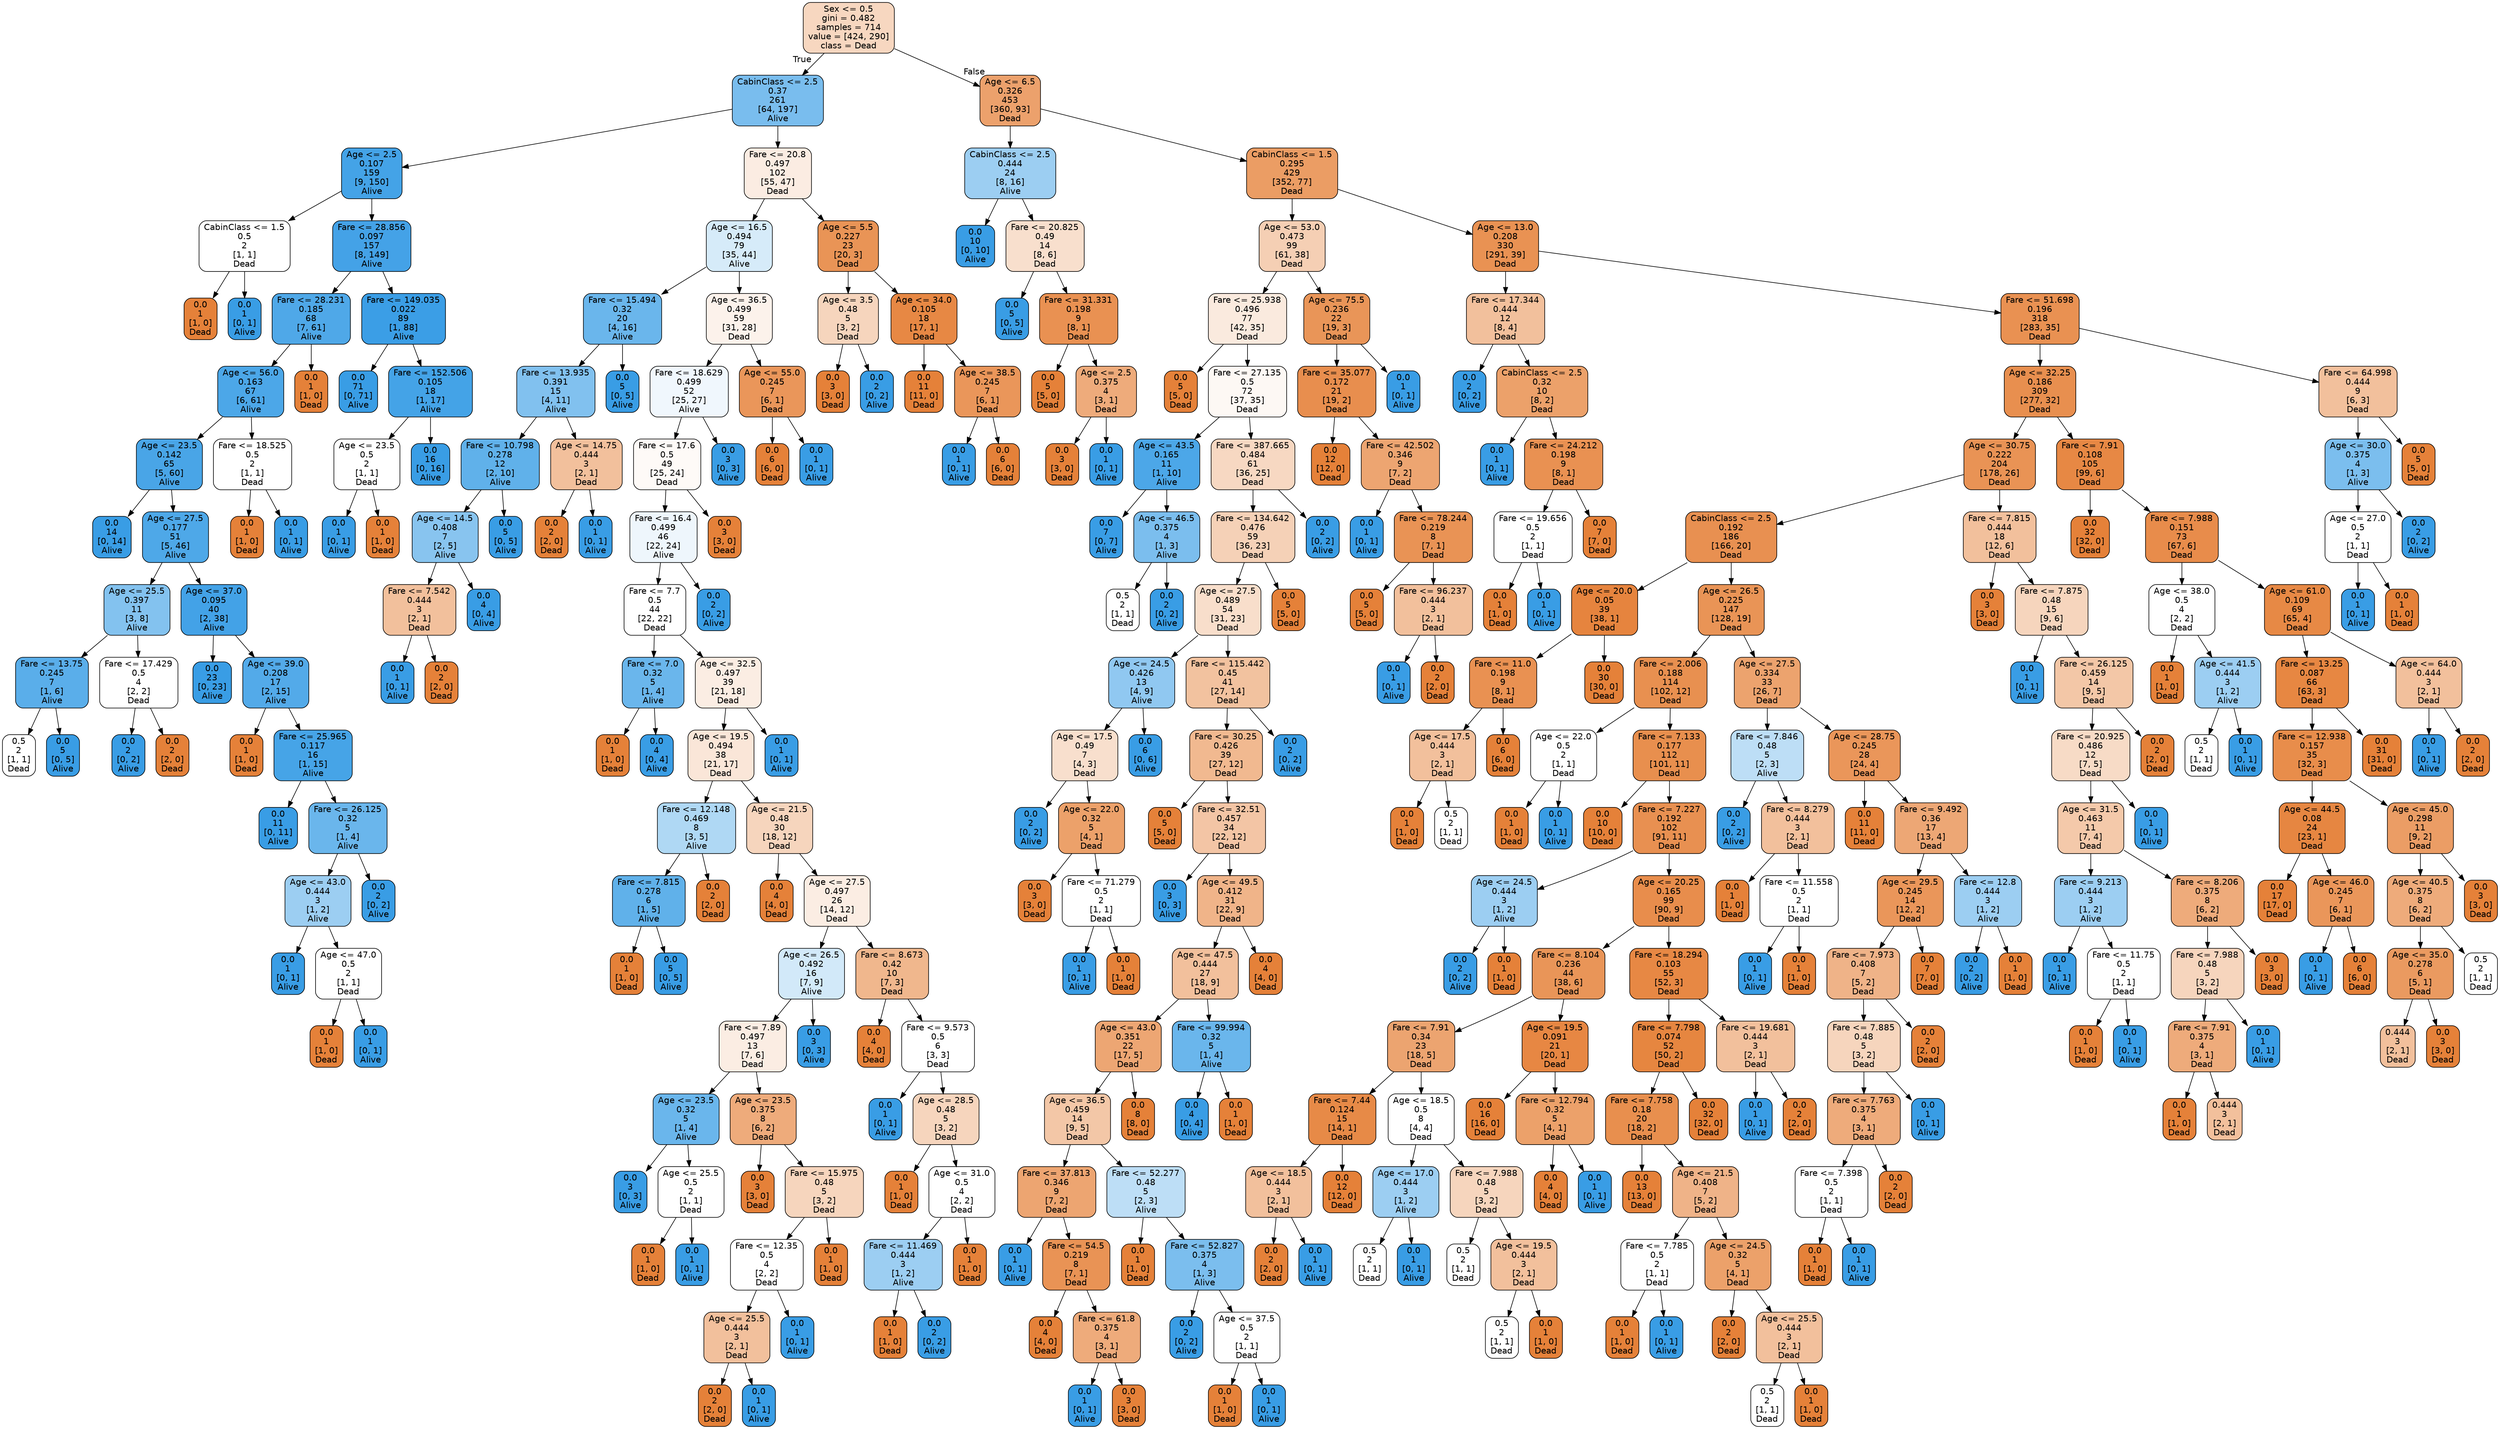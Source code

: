 digraph Tree {
node [shape=box, style="filled, rounded", color="black", fontname=helvetica] ;
edge [fontname=helvetica] ;
0 [label="Sex <= 0.5\ngini = 0.482\nsamples = 714\nvalue = [424, 290]\nclass = Dead", fillcolor="#e5813951"] ;
1 [label="CabinClass <= 2.5\n0.37\n261\n[64, 197]\nAlive", fillcolor="#399de5ac"] ;
0 -> 1 [labeldistance=2.5, labelangle=45, headlabel="True"] ;
2 [label="Age <= 2.5\n0.107\n159\n[9, 150]\nAlive", fillcolor="#399de5f0"] ;
1 -> 2 ;
3 [label="CabinClass <= 1.5\n0.5\n2\n[1, 1]\nDead", fillcolor="#e5813900"] ;
2 -> 3 ;
4 [label="0.0\n1\n[1, 0]\nDead", fillcolor="#e58139ff"] ;
3 -> 4 ;
5 [label="0.0\n1\n[0, 1]\nAlive", fillcolor="#399de5ff"] ;
3 -> 5 ;
6 [label="Fare <= 28.856\n0.097\n157\n[8, 149]\nAlive", fillcolor="#399de5f1"] ;
2 -> 6 ;
7 [label="Fare <= 28.231\n0.185\n68\n[7, 61]\nAlive", fillcolor="#399de5e2"] ;
6 -> 7 ;
8 [label="Age <= 56.0\n0.163\n67\n[6, 61]\nAlive", fillcolor="#399de5e6"] ;
7 -> 8 ;
9 [label="Age <= 23.5\n0.142\n65\n[5, 60]\nAlive", fillcolor="#399de5ea"] ;
8 -> 9 ;
10 [label="0.0\n14\n[0, 14]\nAlive", fillcolor="#399de5ff"] ;
9 -> 10 ;
11 [label="Age <= 27.5\n0.177\n51\n[5, 46]\nAlive", fillcolor="#399de5e3"] ;
9 -> 11 ;
12 [label="Age <= 25.5\n0.397\n11\n[3, 8]\nAlive", fillcolor="#399de59f"] ;
11 -> 12 ;
13 [label="Fare <= 13.75\n0.245\n7\n[1, 6]\nAlive", fillcolor="#399de5d4"] ;
12 -> 13 ;
14 [label="0.5\n2\n[1, 1]\nDead", fillcolor="#e5813900"] ;
13 -> 14 ;
15 [label="0.0\n5\n[0, 5]\nAlive", fillcolor="#399de5ff"] ;
13 -> 15 ;
16 [label="Fare <= 17.429\n0.5\n4\n[2, 2]\nDead", fillcolor="#e5813900"] ;
12 -> 16 ;
17 [label="0.0\n2\n[0, 2]\nAlive", fillcolor="#399de5ff"] ;
16 -> 17 ;
18 [label="0.0\n2\n[2, 0]\nDead", fillcolor="#e58139ff"] ;
16 -> 18 ;
19 [label="Age <= 37.0\n0.095\n40\n[2, 38]\nAlive", fillcolor="#399de5f2"] ;
11 -> 19 ;
20 [label="0.0\n23\n[0, 23]\nAlive", fillcolor="#399de5ff"] ;
19 -> 20 ;
21 [label="Age <= 39.0\n0.208\n17\n[2, 15]\nAlive", fillcolor="#399de5dd"] ;
19 -> 21 ;
22 [label="0.0\n1\n[1, 0]\nDead", fillcolor="#e58139ff"] ;
21 -> 22 ;
23 [label="Fare <= 25.965\n0.117\n16\n[1, 15]\nAlive", fillcolor="#399de5ee"] ;
21 -> 23 ;
24 [label="0.0\n11\n[0, 11]\nAlive", fillcolor="#399de5ff"] ;
23 -> 24 ;
25 [label="Fare <= 26.125\n0.32\n5\n[1, 4]\nAlive", fillcolor="#399de5bf"] ;
23 -> 25 ;
26 [label="Age <= 43.0\n0.444\n3\n[1, 2]\nAlive", fillcolor="#399de57f"] ;
25 -> 26 ;
27 [label="0.0\n1\n[0, 1]\nAlive", fillcolor="#399de5ff"] ;
26 -> 27 ;
28 [label="Age <= 47.0\n0.5\n2\n[1, 1]\nDead", fillcolor="#e5813900"] ;
26 -> 28 ;
29 [label="0.0\n1\n[1, 0]\nDead", fillcolor="#e58139ff"] ;
28 -> 29 ;
30 [label="0.0\n1\n[0, 1]\nAlive", fillcolor="#399de5ff"] ;
28 -> 30 ;
31 [label="0.0\n2\n[0, 2]\nAlive", fillcolor="#399de5ff"] ;
25 -> 31 ;
32 [label="Fare <= 18.525\n0.5\n2\n[1, 1]\nDead", fillcolor="#e5813900"] ;
8 -> 32 ;
33 [label="0.0\n1\n[1, 0]\nDead", fillcolor="#e58139ff"] ;
32 -> 33 ;
34 [label="0.0\n1\n[0, 1]\nAlive", fillcolor="#399de5ff"] ;
32 -> 34 ;
35 [label="0.0\n1\n[1, 0]\nDead", fillcolor="#e58139ff"] ;
7 -> 35 ;
36 [label="Fare <= 149.035\n0.022\n89\n[1, 88]\nAlive", fillcolor="#399de5fc"] ;
6 -> 36 ;
37 [label="0.0\n71\n[0, 71]\nAlive", fillcolor="#399de5ff"] ;
36 -> 37 ;
38 [label="Fare <= 152.506\n0.105\n18\n[1, 17]\nAlive", fillcolor="#399de5f0"] ;
36 -> 38 ;
39 [label="Age <= 23.5\n0.5\n2\n[1, 1]\nDead", fillcolor="#e5813900"] ;
38 -> 39 ;
40 [label="0.0\n1\n[0, 1]\nAlive", fillcolor="#399de5ff"] ;
39 -> 40 ;
41 [label="0.0\n1\n[1, 0]\nDead", fillcolor="#e58139ff"] ;
39 -> 41 ;
42 [label="0.0\n16\n[0, 16]\nAlive", fillcolor="#399de5ff"] ;
38 -> 42 ;
43 [label="Fare <= 20.8\n0.497\n102\n[55, 47]\nDead", fillcolor="#e5813925"] ;
1 -> 43 ;
44 [label="Age <= 16.5\n0.494\n79\n[35, 44]\nAlive", fillcolor="#399de534"] ;
43 -> 44 ;
45 [label="Fare <= 15.494\n0.32\n20\n[4, 16]\nAlive", fillcolor="#399de5bf"] ;
44 -> 45 ;
46 [label="Fare <= 13.935\n0.391\n15\n[4, 11]\nAlive", fillcolor="#399de5a2"] ;
45 -> 46 ;
47 [label="Fare <= 10.798\n0.278\n12\n[2, 10]\nAlive", fillcolor="#399de5cc"] ;
46 -> 47 ;
48 [label="Age <= 14.5\n0.408\n7\n[2, 5]\nAlive", fillcolor="#399de599"] ;
47 -> 48 ;
49 [label="Fare <= 7.542\n0.444\n3\n[2, 1]\nDead", fillcolor="#e581397f"] ;
48 -> 49 ;
50 [label="0.0\n1\n[0, 1]\nAlive", fillcolor="#399de5ff"] ;
49 -> 50 ;
51 [label="0.0\n2\n[2, 0]\nDead", fillcolor="#e58139ff"] ;
49 -> 51 ;
52 [label="0.0\n4\n[0, 4]\nAlive", fillcolor="#399de5ff"] ;
48 -> 52 ;
53 [label="0.0\n5\n[0, 5]\nAlive", fillcolor="#399de5ff"] ;
47 -> 53 ;
54 [label="Age <= 14.75\n0.444\n3\n[2, 1]\nDead", fillcolor="#e581397f"] ;
46 -> 54 ;
55 [label="0.0\n2\n[2, 0]\nDead", fillcolor="#e58139ff"] ;
54 -> 55 ;
56 [label="0.0\n1\n[0, 1]\nAlive", fillcolor="#399de5ff"] ;
54 -> 56 ;
57 [label="0.0\n5\n[0, 5]\nAlive", fillcolor="#399de5ff"] ;
45 -> 57 ;
58 [label="Age <= 36.5\n0.499\n59\n[31, 28]\nDead", fillcolor="#e5813919"] ;
44 -> 58 ;
59 [label="Fare <= 18.629\n0.499\n52\n[25, 27]\nAlive", fillcolor="#399de513"] ;
58 -> 59 ;
60 [label="Fare <= 17.6\n0.5\n49\n[25, 24]\nDead", fillcolor="#e581390a"] ;
59 -> 60 ;
61 [label="Fare <= 16.4\n0.499\n46\n[22, 24]\nAlive", fillcolor="#399de515"] ;
60 -> 61 ;
62 [label="Fare <= 7.7\n0.5\n44\n[22, 22]\nDead", fillcolor="#e5813900"] ;
61 -> 62 ;
63 [label="Fare <= 7.0\n0.32\n5\n[1, 4]\nAlive", fillcolor="#399de5bf"] ;
62 -> 63 ;
64 [label="0.0\n1\n[1, 0]\nDead", fillcolor="#e58139ff"] ;
63 -> 64 ;
65 [label="0.0\n4\n[0, 4]\nAlive", fillcolor="#399de5ff"] ;
63 -> 65 ;
66 [label="Age <= 32.5\n0.497\n39\n[21, 18]\nDead", fillcolor="#e5813924"] ;
62 -> 66 ;
67 [label="Age <= 19.5\n0.494\n38\n[21, 17]\nDead", fillcolor="#e5813931"] ;
66 -> 67 ;
68 [label="Fare <= 12.148\n0.469\n8\n[3, 5]\nAlive", fillcolor="#399de566"] ;
67 -> 68 ;
69 [label="Fare <= 7.815\n0.278\n6\n[1, 5]\nAlive", fillcolor="#399de5cc"] ;
68 -> 69 ;
70 [label="0.0\n1\n[1, 0]\nDead", fillcolor="#e58139ff"] ;
69 -> 70 ;
71 [label="0.0\n5\n[0, 5]\nAlive", fillcolor="#399de5ff"] ;
69 -> 71 ;
72 [label="0.0\n2\n[2, 0]\nDead", fillcolor="#e58139ff"] ;
68 -> 72 ;
73 [label="Age <= 21.5\n0.48\n30\n[18, 12]\nDead", fillcolor="#e5813955"] ;
67 -> 73 ;
74 [label="0.0\n4\n[4, 0]\nDead", fillcolor="#e58139ff"] ;
73 -> 74 ;
75 [label="Age <= 27.5\n0.497\n26\n[14, 12]\nDead", fillcolor="#e5813924"] ;
73 -> 75 ;
76 [label="Age <= 26.5\n0.492\n16\n[7, 9]\nAlive", fillcolor="#399de539"] ;
75 -> 76 ;
77 [label="Fare <= 7.89\n0.497\n13\n[7, 6]\nDead", fillcolor="#e5813924"] ;
76 -> 77 ;
78 [label="Age <= 23.5\n0.32\n5\n[1, 4]\nAlive", fillcolor="#399de5bf"] ;
77 -> 78 ;
79 [label="0.0\n3\n[0, 3]\nAlive", fillcolor="#399de5ff"] ;
78 -> 79 ;
80 [label="Age <= 25.5\n0.5\n2\n[1, 1]\nDead", fillcolor="#e5813900"] ;
78 -> 80 ;
81 [label="0.0\n1\n[1, 0]\nDead", fillcolor="#e58139ff"] ;
80 -> 81 ;
82 [label="0.0\n1\n[0, 1]\nAlive", fillcolor="#399de5ff"] ;
80 -> 82 ;
83 [label="Age <= 23.5\n0.375\n8\n[6, 2]\nDead", fillcolor="#e58139aa"] ;
77 -> 83 ;
84 [label="0.0\n3\n[3, 0]\nDead", fillcolor="#e58139ff"] ;
83 -> 84 ;
85 [label="Fare <= 15.975\n0.48\n5\n[3, 2]\nDead", fillcolor="#e5813955"] ;
83 -> 85 ;
86 [label="Fare <= 12.35\n0.5\n4\n[2, 2]\nDead", fillcolor="#e5813900"] ;
85 -> 86 ;
87 [label="Age <= 25.5\n0.444\n3\n[2, 1]\nDead", fillcolor="#e581397f"] ;
86 -> 87 ;
88 [label="0.0\n2\n[2, 0]\nDead", fillcolor="#e58139ff"] ;
87 -> 88 ;
89 [label="0.0\n1\n[0, 1]\nAlive", fillcolor="#399de5ff"] ;
87 -> 89 ;
90 [label="0.0\n1\n[0, 1]\nAlive", fillcolor="#399de5ff"] ;
86 -> 90 ;
91 [label="0.0\n1\n[1, 0]\nDead", fillcolor="#e58139ff"] ;
85 -> 91 ;
92 [label="0.0\n3\n[0, 3]\nAlive", fillcolor="#399de5ff"] ;
76 -> 92 ;
93 [label="Fare <= 8.673\n0.42\n10\n[7, 3]\nDead", fillcolor="#e5813992"] ;
75 -> 93 ;
94 [label="0.0\n4\n[4, 0]\nDead", fillcolor="#e58139ff"] ;
93 -> 94 ;
95 [label="Fare <= 9.573\n0.5\n6\n[3, 3]\nDead", fillcolor="#e5813900"] ;
93 -> 95 ;
96 [label="0.0\n1\n[0, 1]\nAlive", fillcolor="#399de5ff"] ;
95 -> 96 ;
97 [label="Age <= 28.5\n0.48\n5\n[3, 2]\nDead", fillcolor="#e5813955"] ;
95 -> 97 ;
98 [label="0.0\n1\n[1, 0]\nDead", fillcolor="#e58139ff"] ;
97 -> 98 ;
99 [label="Age <= 31.0\n0.5\n4\n[2, 2]\nDead", fillcolor="#e5813900"] ;
97 -> 99 ;
100 [label="Fare <= 11.469\n0.444\n3\n[1, 2]\nAlive", fillcolor="#399de57f"] ;
99 -> 100 ;
101 [label="0.0\n1\n[1, 0]\nDead", fillcolor="#e58139ff"] ;
100 -> 101 ;
102 [label="0.0\n2\n[0, 2]\nAlive", fillcolor="#399de5ff"] ;
100 -> 102 ;
103 [label="0.0\n1\n[1, 0]\nDead", fillcolor="#e58139ff"] ;
99 -> 103 ;
104 [label="0.0\n1\n[0, 1]\nAlive", fillcolor="#399de5ff"] ;
66 -> 104 ;
105 [label="0.0\n2\n[0, 2]\nAlive", fillcolor="#399de5ff"] ;
61 -> 105 ;
106 [label="0.0\n3\n[3, 0]\nDead", fillcolor="#e58139ff"] ;
60 -> 106 ;
107 [label="0.0\n3\n[0, 3]\nAlive", fillcolor="#399de5ff"] ;
59 -> 107 ;
108 [label="Age <= 55.0\n0.245\n7\n[6, 1]\nDead", fillcolor="#e58139d4"] ;
58 -> 108 ;
109 [label="0.0\n6\n[6, 0]\nDead", fillcolor="#e58139ff"] ;
108 -> 109 ;
110 [label="0.0\n1\n[0, 1]\nAlive", fillcolor="#399de5ff"] ;
108 -> 110 ;
111 [label="Age <= 5.5\n0.227\n23\n[20, 3]\nDead", fillcolor="#e58139d9"] ;
43 -> 111 ;
112 [label="Age <= 3.5\n0.48\n5\n[3, 2]\nDead", fillcolor="#e5813955"] ;
111 -> 112 ;
113 [label="0.0\n3\n[3, 0]\nDead", fillcolor="#e58139ff"] ;
112 -> 113 ;
114 [label="0.0\n2\n[0, 2]\nAlive", fillcolor="#399de5ff"] ;
112 -> 114 ;
115 [label="Age <= 34.0\n0.105\n18\n[17, 1]\nDead", fillcolor="#e58139f0"] ;
111 -> 115 ;
116 [label="0.0\n11\n[11, 0]\nDead", fillcolor="#e58139ff"] ;
115 -> 116 ;
117 [label="Age <= 38.5\n0.245\n7\n[6, 1]\nDead", fillcolor="#e58139d4"] ;
115 -> 117 ;
118 [label="0.0\n1\n[0, 1]\nAlive", fillcolor="#399de5ff"] ;
117 -> 118 ;
119 [label="0.0\n6\n[6, 0]\nDead", fillcolor="#e58139ff"] ;
117 -> 119 ;
120 [label="Age <= 6.5\n0.326\n453\n[360, 93]\nDead", fillcolor="#e58139bd"] ;
0 -> 120 [labeldistance=2.5, labelangle=-45, headlabel="False"] ;
121 [label="CabinClass <= 2.5\n0.444\n24\n[8, 16]\nAlive", fillcolor="#399de57f"] ;
120 -> 121 ;
122 [label="0.0\n10\n[0, 10]\nAlive", fillcolor="#399de5ff"] ;
121 -> 122 ;
123 [label="Fare <= 20.825\n0.49\n14\n[8, 6]\nDead", fillcolor="#e5813940"] ;
121 -> 123 ;
124 [label="0.0\n5\n[0, 5]\nAlive", fillcolor="#399de5ff"] ;
123 -> 124 ;
125 [label="Fare <= 31.331\n0.198\n9\n[8, 1]\nDead", fillcolor="#e58139df"] ;
123 -> 125 ;
126 [label="0.0\n5\n[5, 0]\nDead", fillcolor="#e58139ff"] ;
125 -> 126 ;
127 [label="Age <= 2.5\n0.375\n4\n[3, 1]\nDead", fillcolor="#e58139aa"] ;
125 -> 127 ;
128 [label="0.0\n3\n[3, 0]\nDead", fillcolor="#e58139ff"] ;
127 -> 128 ;
129 [label="0.0\n1\n[0, 1]\nAlive", fillcolor="#399de5ff"] ;
127 -> 129 ;
130 [label="CabinClass <= 1.5\n0.295\n429\n[352, 77]\nDead", fillcolor="#e58139c7"] ;
120 -> 130 ;
131 [label="Age <= 53.0\n0.473\n99\n[61, 38]\nDead", fillcolor="#e5813960"] ;
130 -> 131 ;
132 [label="Fare <= 25.938\n0.496\n77\n[42, 35]\nDead", fillcolor="#e581392a"] ;
131 -> 132 ;
133 [label="0.0\n5\n[5, 0]\nDead", fillcolor="#e58139ff"] ;
132 -> 133 ;
134 [label="Fare <= 27.135\n0.5\n72\n[37, 35]\nDead", fillcolor="#e581390e"] ;
132 -> 134 ;
135 [label="Age <= 43.5\n0.165\n11\n[1, 10]\nAlive", fillcolor="#399de5e6"] ;
134 -> 135 ;
136 [label="0.0\n7\n[0, 7]\nAlive", fillcolor="#399de5ff"] ;
135 -> 136 ;
137 [label="Age <= 46.5\n0.375\n4\n[1, 3]\nAlive", fillcolor="#399de5aa"] ;
135 -> 137 ;
138 [label="0.5\n2\n[1, 1]\nDead", fillcolor="#e5813900"] ;
137 -> 138 ;
139 [label="0.0\n2\n[0, 2]\nAlive", fillcolor="#399de5ff"] ;
137 -> 139 ;
140 [label="Fare <= 387.665\n0.484\n61\n[36, 25]\nDead", fillcolor="#e581394e"] ;
134 -> 140 ;
141 [label="Fare <= 134.642\n0.476\n59\n[36, 23]\nDead", fillcolor="#e581395c"] ;
140 -> 141 ;
142 [label="Age <= 27.5\n0.489\n54\n[31, 23]\nDead", fillcolor="#e5813942"] ;
141 -> 142 ;
143 [label="Age <= 24.5\n0.426\n13\n[4, 9]\nAlive", fillcolor="#399de58e"] ;
142 -> 143 ;
144 [label="Age <= 17.5\n0.49\n7\n[4, 3]\nDead", fillcolor="#e5813940"] ;
143 -> 144 ;
145 [label="0.0\n2\n[0, 2]\nAlive", fillcolor="#399de5ff"] ;
144 -> 145 ;
146 [label="Age <= 22.0\n0.32\n5\n[4, 1]\nDead", fillcolor="#e58139bf"] ;
144 -> 146 ;
147 [label="0.0\n3\n[3, 0]\nDead", fillcolor="#e58139ff"] ;
146 -> 147 ;
148 [label="Fare <= 71.279\n0.5\n2\n[1, 1]\nDead", fillcolor="#e5813900"] ;
146 -> 148 ;
149 [label="0.0\n1\n[0, 1]\nAlive", fillcolor="#399de5ff"] ;
148 -> 149 ;
150 [label="0.0\n1\n[1, 0]\nDead", fillcolor="#e58139ff"] ;
148 -> 150 ;
151 [label="0.0\n6\n[0, 6]\nAlive", fillcolor="#399de5ff"] ;
143 -> 151 ;
152 [label="Fare <= 115.442\n0.45\n41\n[27, 14]\nDead", fillcolor="#e581397b"] ;
142 -> 152 ;
153 [label="Fare <= 30.25\n0.426\n39\n[27, 12]\nDead", fillcolor="#e581398e"] ;
152 -> 153 ;
154 [label="0.0\n5\n[5, 0]\nDead", fillcolor="#e58139ff"] ;
153 -> 154 ;
155 [label="Fare <= 32.51\n0.457\n34\n[22, 12]\nDead", fillcolor="#e5813974"] ;
153 -> 155 ;
156 [label="0.0\n3\n[0, 3]\nAlive", fillcolor="#399de5ff"] ;
155 -> 156 ;
157 [label="Age <= 49.5\n0.412\n31\n[22, 9]\nDead", fillcolor="#e5813997"] ;
155 -> 157 ;
158 [label="Age <= 47.5\n0.444\n27\n[18, 9]\nDead", fillcolor="#e581397f"] ;
157 -> 158 ;
159 [label="Age <= 43.0\n0.351\n22\n[17, 5]\nDead", fillcolor="#e58139b4"] ;
158 -> 159 ;
160 [label="Age <= 36.5\n0.459\n14\n[9, 5]\nDead", fillcolor="#e5813971"] ;
159 -> 160 ;
161 [label="Fare <= 37.813\n0.346\n9\n[7, 2]\nDead", fillcolor="#e58139b6"] ;
160 -> 161 ;
162 [label="0.0\n1\n[0, 1]\nAlive", fillcolor="#399de5ff"] ;
161 -> 162 ;
163 [label="Fare <= 54.5\n0.219\n8\n[7, 1]\nDead", fillcolor="#e58139db"] ;
161 -> 163 ;
164 [label="0.0\n4\n[4, 0]\nDead", fillcolor="#e58139ff"] ;
163 -> 164 ;
165 [label="Fare <= 61.8\n0.375\n4\n[3, 1]\nDead", fillcolor="#e58139aa"] ;
163 -> 165 ;
166 [label="0.0\n1\n[0, 1]\nAlive", fillcolor="#399de5ff"] ;
165 -> 166 ;
167 [label="0.0\n3\n[3, 0]\nDead", fillcolor="#e58139ff"] ;
165 -> 167 ;
168 [label="Fare <= 52.277\n0.48\n5\n[2, 3]\nAlive", fillcolor="#399de555"] ;
160 -> 168 ;
169 [label="0.0\n1\n[1, 0]\nDead", fillcolor="#e58139ff"] ;
168 -> 169 ;
170 [label="Fare <= 52.827\n0.375\n4\n[1, 3]\nAlive", fillcolor="#399de5aa"] ;
168 -> 170 ;
171 [label="0.0\n2\n[0, 2]\nAlive", fillcolor="#399de5ff"] ;
170 -> 171 ;
172 [label="Age <= 37.5\n0.5\n2\n[1, 1]\nDead", fillcolor="#e5813900"] ;
170 -> 172 ;
173 [label="0.0\n1\n[1, 0]\nDead", fillcolor="#e58139ff"] ;
172 -> 173 ;
174 [label="0.0\n1\n[0, 1]\nAlive", fillcolor="#399de5ff"] ;
172 -> 174 ;
175 [label="0.0\n8\n[8, 0]\nDead", fillcolor="#e58139ff"] ;
159 -> 175 ;
176 [label="Fare <= 99.994\n0.32\n5\n[1, 4]\nAlive", fillcolor="#399de5bf"] ;
158 -> 176 ;
177 [label="0.0\n4\n[0, 4]\nAlive", fillcolor="#399de5ff"] ;
176 -> 177 ;
178 [label="0.0\n1\n[1, 0]\nDead", fillcolor="#e58139ff"] ;
176 -> 178 ;
179 [label="0.0\n4\n[4, 0]\nDead", fillcolor="#e58139ff"] ;
157 -> 179 ;
180 [label="0.0\n2\n[0, 2]\nAlive", fillcolor="#399de5ff"] ;
152 -> 180 ;
181 [label="0.0\n5\n[5, 0]\nDead", fillcolor="#e58139ff"] ;
141 -> 181 ;
182 [label="0.0\n2\n[0, 2]\nAlive", fillcolor="#399de5ff"] ;
140 -> 182 ;
183 [label="Age <= 75.5\n0.236\n22\n[19, 3]\nDead", fillcolor="#e58139d7"] ;
131 -> 183 ;
184 [label="Fare <= 35.077\n0.172\n21\n[19, 2]\nDead", fillcolor="#e58139e4"] ;
183 -> 184 ;
185 [label="0.0\n12\n[12, 0]\nDead", fillcolor="#e58139ff"] ;
184 -> 185 ;
186 [label="Fare <= 42.502\n0.346\n9\n[7, 2]\nDead", fillcolor="#e58139b6"] ;
184 -> 186 ;
187 [label="0.0\n1\n[0, 1]\nAlive", fillcolor="#399de5ff"] ;
186 -> 187 ;
188 [label="Fare <= 78.244\n0.219\n8\n[7, 1]\nDead", fillcolor="#e58139db"] ;
186 -> 188 ;
189 [label="0.0\n5\n[5, 0]\nDead", fillcolor="#e58139ff"] ;
188 -> 189 ;
190 [label="Fare <= 96.237\n0.444\n3\n[2, 1]\nDead", fillcolor="#e581397f"] ;
188 -> 190 ;
191 [label="0.0\n1\n[0, 1]\nAlive", fillcolor="#399de5ff"] ;
190 -> 191 ;
192 [label="0.0\n2\n[2, 0]\nDead", fillcolor="#e58139ff"] ;
190 -> 192 ;
193 [label="0.0\n1\n[0, 1]\nAlive", fillcolor="#399de5ff"] ;
183 -> 193 ;
194 [label="Age <= 13.0\n0.208\n330\n[291, 39]\nDead", fillcolor="#e58139dd"] ;
130 -> 194 ;
195 [label="Fare <= 17.344\n0.444\n12\n[8, 4]\nDead", fillcolor="#e581397f"] ;
194 -> 195 ;
196 [label="0.0\n2\n[0, 2]\nAlive", fillcolor="#399de5ff"] ;
195 -> 196 ;
197 [label="CabinClass <= 2.5\n0.32\n10\n[8, 2]\nDead", fillcolor="#e58139bf"] ;
195 -> 197 ;
198 [label="0.0\n1\n[0, 1]\nAlive", fillcolor="#399de5ff"] ;
197 -> 198 ;
199 [label="Fare <= 24.212\n0.198\n9\n[8, 1]\nDead", fillcolor="#e58139df"] ;
197 -> 199 ;
200 [label="Fare <= 19.656\n0.5\n2\n[1, 1]\nDead", fillcolor="#e5813900"] ;
199 -> 200 ;
201 [label="0.0\n1\n[1, 0]\nDead", fillcolor="#e58139ff"] ;
200 -> 201 ;
202 [label="0.0\n1\n[0, 1]\nAlive", fillcolor="#399de5ff"] ;
200 -> 202 ;
203 [label="0.0\n7\n[7, 0]\nDead", fillcolor="#e58139ff"] ;
199 -> 203 ;
204 [label="Fare <= 51.698\n0.196\n318\n[283, 35]\nDead", fillcolor="#e58139df"] ;
194 -> 204 ;
205 [label="Age <= 32.25\n0.186\n309\n[277, 32]\nDead", fillcolor="#e58139e2"] ;
204 -> 205 ;
206 [label="Age <= 30.75\n0.222\n204\n[178, 26]\nDead", fillcolor="#e58139da"] ;
205 -> 206 ;
207 [label="CabinClass <= 2.5\n0.192\n186\n[166, 20]\nDead", fillcolor="#e58139e0"] ;
206 -> 207 ;
208 [label="Age <= 20.0\n0.05\n39\n[38, 1]\nDead", fillcolor="#e58139f8"] ;
207 -> 208 ;
209 [label="Fare <= 11.0\n0.198\n9\n[8, 1]\nDead", fillcolor="#e58139df"] ;
208 -> 209 ;
210 [label="Age <= 17.5\n0.444\n3\n[2, 1]\nDead", fillcolor="#e581397f"] ;
209 -> 210 ;
211 [label="0.0\n1\n[1, 0]\nDead", fillcolor="#e58139ff"] ;
210 -> 211 ;
212 [label="0.5\n2\n[1, 1]\nDead", fillcolor="#e5813900"] ;
210 -> 212 ;
213 [label="0.0\n6\n[6, 0]\nDead", fillcolor="#e58139ff"] ;
209 -> 213 ;
214 [label="0.0\n30\n[30, 0]\nDead", fillcolor="#e58139ff"] ;
208 -> 214 ;
215 [label="Age <= 26.5\n0.225\n147\n[128, 19]\nDead", fillcolor="#e58139d9"] ;
207 -> 215 ;
216 [label="Fare <= 2.006\n0.188\n114\n[102, 12]\nDead", fillcolor="#e58139e1"] ;
215 -> 216 ;
217 [label="Age <= 22.0\n0.5\n2\n[1, 1]\nDead", fillcolor="#e5813900"] ;
216 -> 217 ;
218 [label="0.0\n1\n[1, 0]\nDead", fillcolor="#e58139ff"] ;
217 -> 218 ;
219 [label="0.0\n1\n[0, 1]\nAlive", fillcolor="#399de5ff"] ;
217 -> 219 ;
220 [label="Fare <= 7.133\n0.177\n112\n[101, 11]\nDead", fillcolor="#e58139e3"] ;
216 -> 220 ;
221 [label="0.0\n10\n[10, 0]\nDead", fillcolor="#e58139ff"] ;
220 -> 221 ;
222 [label="Fare <= 7.227\n0.192\n102\n[91, 11]\nDead", fillcolor="#e58139e0"] ;
220 -> 222 ;
223 [label="Age <= 24.5\n0.444\n3\n[1, 2]\nAlive", fillcolor="#399de57f"] ;
222 -> 223 ;
224 [label="0.0\n2\n[0, 2]\nAlive", fillcolor="#399de5ff"] ;
223 -> 224 ;
225 [label="0.0\n1\n[1, 0]\nDead", fillcolor="#e58139ff"] ;
223 -> 225 ;
226 [label="Age <= 20.25\n0.165\n99\n[90, 9]\nDead", fillcolor="#e58139e6"] ;
222 -> 226 ;
227 [label="Fare <= 8.104\n0.236\n44\n[38, 6]\nDead", fillcolor="#e58139d7"] ;
226 -> 227 ;
228 [label="Fare <= 7.91\n0.34\n23\n[18, 5]\nDead", fillcolor="#e58139b8"] ;
227 -> 228 ;
229 [label="Fare <= 7.44\n0.124\n15\n[14, 1]\nDead", fillcolor="#e58139ed"] ;
228 -> 229 ;
230 [label="Age <= 18.5\n0.444\n3\n[2, 1]\nDead", fillcolor="#e581397f"] ;
229 -> 230 ;
231 [label="0.0\n2\n[2, 0]\nDead", fillcolor="#e58139ff"] ;
230 -> 231 ;
232 [label="0.0\n1\n[0, 1]\nAlive", fillcolor="#399de5ff"] ;
230 -> 232 ;
233 [label="0.0\n12\n[12, 0]\nDead", fillcolor="#e58139ff"] ;
229 -> 233 ;
234 [label="Age <= 18.5\n0.5\n8\n[4, 4]\nDead", fillcolor="#e5813900"] ;
228 -> 234 ;
235 [label="Age <= 17.0\n0.444\n3\n[1, 2]\nAlive", fillcolor="#399de57f"] ;
234 -> 235 ;
236 [label="0.5\n2\n[1, 1]\nDead", fillcolor="#e5813900"] ;
235 -> 236 ;
237 [label="0.0\n1\n[0, 1]\nAlive", fillcolor="#399de5ff"] ;
235 -> 237 ;
238 [label="Fare <= 7.988\n0.48\n5\n[3, 2]\nDead", fillcolor="#e5813955"] ;
234 -> 238 ;
239 [label="0.5\n2\n[1, 1]\nDead", fillcolor="#e5813900"] ;
238 -> 239 ;
240 [label="Age <= 19.5\n0.444\n3\n[2, 1]\nDead", fillcolor="#e581397f"] ;
238 -> 240 ;
241 [label="0.5\n2\n[1, 1]\nDead", fillcolor="#e5813900"] ;
240 -> 241 ;
242 [label="0.0\n1\n[1, 0]\nDead", fillcolor="#e58139ff"] ;
240 -> 242 ;
243 [label="Age <= 19.5\n0.091\n21\n[20, 1]\nDead", fillcolor="#e58139f2"] ;
227 -> 243 ;
244 [label="0.0\n16\n[16, 0]\nDead", fillcolor="#e58139ff"] ;
243 -> 244 ;
245 [label="Fare <= 12.794\n0.32\n5\n[4, 1]\nDead", fillcolor="#e58139bf"] ;
243 -> 245 ;
246 [label="0.0\n4\n[4, 0]\nDead", fillcolor="#e58139ff"] ;
245 -> 246 ;
247 [label="0.0\n1\n[0, 1]\nAlive", fillcolor="#399de5ff"] ;
245 -> 247 ;
248 [label="Fare <= 18.294\n0.103\n55\n[52, 3]\nDead", fillcolor="#e58139f0"] ;
226 -> 248 ;
249 [label="Fare <= 7.798\n0.074\n52\n[50, 2]\nDead", fillcolor="#e58139f5"] ;
248 -> 249 ;
250 [label="Fare <= 7.758\n0.18\n20\n[18, 2]\nDead", fillcolor="#e58139e3"] ;
249 -> 250 ;
251 [label="0.0\n13\n[13, 0]\nDead", fillcolor="#e58139ff"] ;
250 -> 251 ;
252 [label="Age <= 21.5\n0.408\n7\n[5, 2]\nDead", fillcolor="#e5813999"] ;
250 -> 252 ;
253 [label="Fare <= 7.785\n0.5\n2\n[1, 1]\nDead", fillcolor="#e5813900"] ;
252 -> 253 ;
254 [label="0.0\n1\n[1, 0]\nDead", fillcolor="#e58139ff"] ;
253 -> 254 ;
255 [label="0.0\n1\n[0, 1]\nAlive", fillcolor="#399de5ff"] ;
253 -> 255 ;
256 [label="Age <= 24.5\n0.32\n5\n[4, 1]\nDead", fillcolor="#e58139bf"] ;
252 -> 256 ;
257 [label="0.0\n2\n[2, 0]\nDead", fillcolor="#e58139ff"] ;
256 -> 257 ;
258 [label="Age <= 25.5\n0.444\n3\n[2, 1]\nDead", fillcolor="#e581397f"] ;
256 -> 258 ;
259 [label="0.5\n2\n[1, 1]\nDead", fillcolor="#e5813900"] ;
258 -> 259 ;
260 [label="0.0\n1\n[1, 0]\nDead", fillcolor="#e58139ff"] ;
258 -> 260 ;
261 [label="0.0\n32\n[32, 0]\nDead", fillcolor="#e58139ff"] ;
249 -> 261 ;
262 [label="Fare <= 19.681\n0.444\n3\n[2, 1]\nDead", fillcolor="#e581397f"] ;
248 -> 262 ;
263 [label="0.0\n1\n[0, 1]\nAlive", fillcolor="#399de5ff"] ;
262 -> 263 ;
264 [label="0.0\n2\n[2, 0]\nDead", fillcolor="#e58139ff"] ;
262 -> 264 ;
265 [label="Age <= 27.5\n0.334\n33\n[26, 7]\nDead", fillcolor="#e58139ba"] ;
215 -> 265 ;
266 [label="Fare <= 7.846\n0.48\n5\n[2, 3]\nAlive", fillcolor="#399de555"] ;
265 -> 266 ;
267 [label="0.0\n2\n[0, 2]\nAlive", fillcolor="#399de5ff"] ;
266 -> 267 ;
268 [label="Fare <= 8.279\n0.444\n3\n[2, 1]\nDead", fillcolor="#e581397f"] ;
266 -> 268 ;
269 [label="0.0\n1\n[1, 0]\nDead", fillcolor="#e58139ff"] ;
268 -> 269 ;
270 [label="Fare <= 11.558\n0.5\n2\n[1, 1]\nDead", fillcolor="#e5813900"] ;
268 -> 270 ;
271 [label="0.0\n1\n[0, 1]\nAlive", fillcolor="#399de5ff"] ;
270 -> 271 ;
272 [label="0.0\n1\n[1, 0]\nDead", fillcolor="#e58139ff"] ;
270 -> 272 ;
273 [label="Age <= 28.75\n0.245\n28\n[24, 4]\nDead", fillcolor="#e58139d4"] ;
265 -> 273 ;
274 [label="0.0\n11\n[11, 0]\nDead", fillcolor="#e58139ff"] ;
273 -> 274 ;
275 [label="Fare <= 9.492\n0.36\n17\n[13, 4]\nDead", fillcolor="#e58139b1"] ;
273 -> 275 ;
276 [label="Age <= 29.5\n0.245\n14\n[12, 2]\nDead", fillcolor="#e58139d4"] ;
275 -> 276 ;
277 [label="Fare <= 7.973\n0.408\n7\n[5, 2]\nDead", fillcolor="#e5813999"] ;
276 -> 277 ;
278 [label="Fare <= 7.885\n0.48\n5\n[3, 2]\nDead", fillcolor="#e5813955"] ;
277 -> 278 ;
279 [label="Fare <= 7.763\n0.375\n4\n[3, 1]\nDead", fillcolor="#e58139aa"] ;
278 -> 279 ;
280 [label="Fare <= 7.398\n0.5\n2\n[1, 1]\nDead", fillcolor="#e5813900"] ;
279 -> 280 ;
281 [label="0.0\n1\n[1, 0]\nDead", fillcolor="#e58139ff"] ;
280 -> 281 ;
282 [label="0.0\n1\n[0, 1]\nAlive", fillcolor="#399de5ff"] ;
280 -> 282 ;
283 [label="0.0\n2\n[2, 0]\nDead", fillcolor="#e58139ff"] ;
279 -> 283 ;
284 [label="0.0\n1\n[0, 1]\nAlive", fillcolor="#399de5ff"] ;
278 -> 284 ;
285 [label="0.0\n2\n[2, 0]\nDead", fillcolor="#e58139ff"] ;
277 -> 285 ;
286 [label="0.0\n7\n[7, 0]\nDead", fillcolor="#e58139ff"] ;
276 -> 286 ;
287 [label="Fare <= 12.8\n0.444\n3\n[1, 2]\nAlive", fillcolor="#399de57f"] ;
275 -> 287 ;
288 [label="0.0\n2\n[0, 2]\nAlive", fillcolor="#399de5ff"] ;
287 -> 288 ;
289 [label="0.0\n1\n[1, 0]\nDead", fillcolor="#e58139ff"] ;
287 -> 289 ;
290 [label="Fare <= 7.815\n0.444\n18\n[12, 6]\nDead", fillcolor="#e581397f"] ;
206 -> 290 ;
291 [label="0.0\n3\n[3, 0]\nDead", fillcolor="#e58139ff"] ;
290 -> 291 ;
292 [label="Fare <= 7.875\n0.48\n15\n[9, 6]\nDead", fillcolor="#e5813955"] ;
290 -> 292 ;
293 [label="0.0\n1\n[0, 1]\nAlive", fillcolor="#399de5ff"] ;
292 -> 293 ;
294 [label="Fare <= 26.125\n0.459\n14\n[9, 5]\nDead", fillcolor="#e5813971"] ;
292 -> 294 ;
295 [label="Fare <= 20.925\n0.486\n12\n[7, 5]\nDead", fillcolor="#e5813949"] ;
294 -> 295 ;
296 [label="Age <= 31.5\n0.463\n11\n[7, 4]\nDead", fillcolor="#e581396d"] ;
295 -> 296 ;
297 [label="Fare <= 9.213\n0.444\n3\n[1, 2]\nAlive", fillcolor="#399de57f"] ;
296 -> 297 ;
298 [label="0.0\n1\n[0, 1]\nAlive", fillcolor="#399de5ff"] ;
297 -> 298 ;
299 [label="Fare <= 11.75\n0.5\n2\n[1, 1]\nDead", fillcolor="#e5813900"] ;
297 -> 299 ;
300 [label="0.0\n1\n[1, 0]\nDead", fillcolor="#e58139ff"] ;
299 -> 300 ;
301 [label="0.0\n1\n[0, 1]\nAlive", fillcolor="#399de5ff"] ;
299 -> 301 ;
302 [label="Fare <= 8.206\n0.375\n8\n[6, 2]\nDead", fillcolor="#e58139aa"] ;
296 -> 302 ;
303 [label="Fare <= 7.988\n0.48\n5\n[3, 2]\nDead", fillcolor="#e5813955"] ;
302 -> 303 ;
304 [label="Fare <= 7.91\n0.375\n4\n[3, 1]\nDead", fillcolor="#e58139aa"] ;
303 -> 304 ;
305 [label="0.0\n1\n[1, 0]\nDead", fillcolor="#e58139ff"] ;
304 -> 305 ;
306 [label="0.444\n3\n[2, 1]\nDead", fillcolor="#e581397f"] ;
304 -> 306 ;
307 [label="0.0\n1\n[0, 1]\nAlive", fillcolor="#399de5ff"] ;
303 -> 307 ;
308 [label="0.0\n3\n[3, 0]\nDead", fillcolor="#e58139ff"] ;
302 -> 308 ;
309 [label="0.0\n1\n[0, 1]\nAlive", fillcolor="#399de5ff"] ;
295 -> 309 ;
310 [label="0.0\n2\n[2, 0]\nDead", fillcolor="#e58139ff"] ;
294 -> 310 ;
311 [label="Fare <= 7.91\n0.108\n105\n[99, 6]\nDead", fillcolor="#e58139f0"] ;
205 -> 311 ;
312 [label="0.0\n32\n[32, 0]\nDead", fillcolor="#e58139ff"] ;
311 -> 312 ;
313 [label="Fare <= 7.988\n0.151\n73\n[67, 6]\nDead", fillcolor="#e58139e8"] ;
311 -> 313 ;
314 [label="Age <= 38.0\n0.5\n4\n[2, 2]\nDead", fillcolor="#e5813900"] ;
313 -> 314 ;
315 [label="0.0\n1\n[1, 0]\nDead", fillcolor="#e58139ff"] ;
314 -> 315 ;
316 [label="Age <= 41.5\n0.444\n3\n[1, 2]\nAlive", fillcolor="#399de57f"] ;
314 -> 316 ;
317 [label="0.5\n2\n[1, 1]\nDead", fillcolor="#e5813900"] ;
316 -> 317 ;
318 [label="0.0\n1\n[0, 1]\nAlive", fillcolor="#399de5ff"] ;
316 -> 318 ;
319 [label="Age <= 61.0\n0.109\n69\n[65, 4]\nDead", fillcolor="#e58139ef"] ;
313 -> 319 ;
320 [label="Fare <= 13.25\n0.087\n66\n[63, 3]\nDead", fillcolor="#e58139f3"] ;
319 -> 320 ;
321 [label="Fare <= 12.938\n0.157\n35\n[32, 3]\nDead", fillcolor="#e58139e7"] ;
320 -> 321 ;
322 [label="Age <= 44.5\n0.08\n24\n[23, 1]\nDead", fillcolor="#e58139f4"] ;
321 -> 322 ;
323 [label="0.0\n17\n[17, 0]\nDead", fillcolor="#e58139ff"] ;
322 -> 323 ;
324 [label="Age <= 46.0\n0.245\n7\n[6, 1]\nDead", fillcolor="#e58139d4"] ;
322 -> 324 ;
325 [label="0.0\n1\n[0, 1]\nAlive", fillcolor="#399de5ff"] ;
324 -> 325 ;
326 [label="0.0\n6\n[6, 0]\nDead", fillcolor="#e58139ff"] ;
324 -> 326 ;
327 [label="Age <= 45.0\n0.298\n11\n[9, 2]\nDead", fillcolor="#e58139c6"] ;
321 -> 327 ;
328 [label="Age <= 40.5\n0.375\n8\n[6, 2]\nDead", fillcolor="#e58139aa"] ;
327 -> 328 ;
329 [label="Age <= 35.0\n0.278\n6\n[5, 1]\nDead", fillcolor="#e58139cc"] ;
328 -> 329 ;
330 [label="0.444\n3\n[2, 1]\nDead", fillcolor="#e581397f"] ;
329 -> 330 ;
331 [label="0.0\n3\n[3, 0]\nDead", fillcolor="#e58139ff"] ;
329 -> 331 ;
332 [label="0.5\n2\n[1, 1]\nDead", fillcolor="#e5813900"] ;
328 -> 332 ;
333 [label="0.0\n3\n[3, 0]\nDead", fillcolor="#e58139ff"] ;
327 -> 333 ;
334 [label="0.0\n31\n[31, 0]\nDead", fillcolor="#e58139ff"] ;
320 -> 334 ;
335 [label="Age <= 64.0\n0.444\n3\n[2, 1]\nDead", fillcolor="#e581397f"] ;
319 -> 335 ;
336 [label="0.0\n1\n[0, 1]\nAlive", fillcolor="#399de5ff"] ;
335 -> 336 ;
337 [label="0.0\n2\n[2, 0]\nDead", fillcolor="#e58139ff"] ;
335 -> 337 ;
338 [label="Fare <= 64.998\n0.444\n9\n[6, 3]\nDead", fillcolor="#e581397f"] ;
204 -> 338 ;
339 [label="Age <= 30.0\n0.375\n4\n[1, 3]\nAlive", fillcolor="#399de5aa"] ;
338 -> 339 ;
340 [label="Age <= 27.0\n0.5\n2\n[1, 1]\nDead", fillcolor="#e5813900"] ;
339 -> 340 ;
341 [label="0.0\n1\n[0, 1]\nAlive", fillcolor="#399de5ff"] ;
340 -> 341 ;
342 [label="0.0\n1\n[1, 0]\nDead", fillcolor="#e58139ff"] ;
340 -> 342 ;
343 [label="0.0\n2\n[0, 2]\nAlive", fillcolor="#399de5ff"] ;
339 -> 343 ;
344 [label="0.0\n5\n[5, 0]\nDead", fillcolor="#e58139ff"] ;
338 -> 344 ;
}